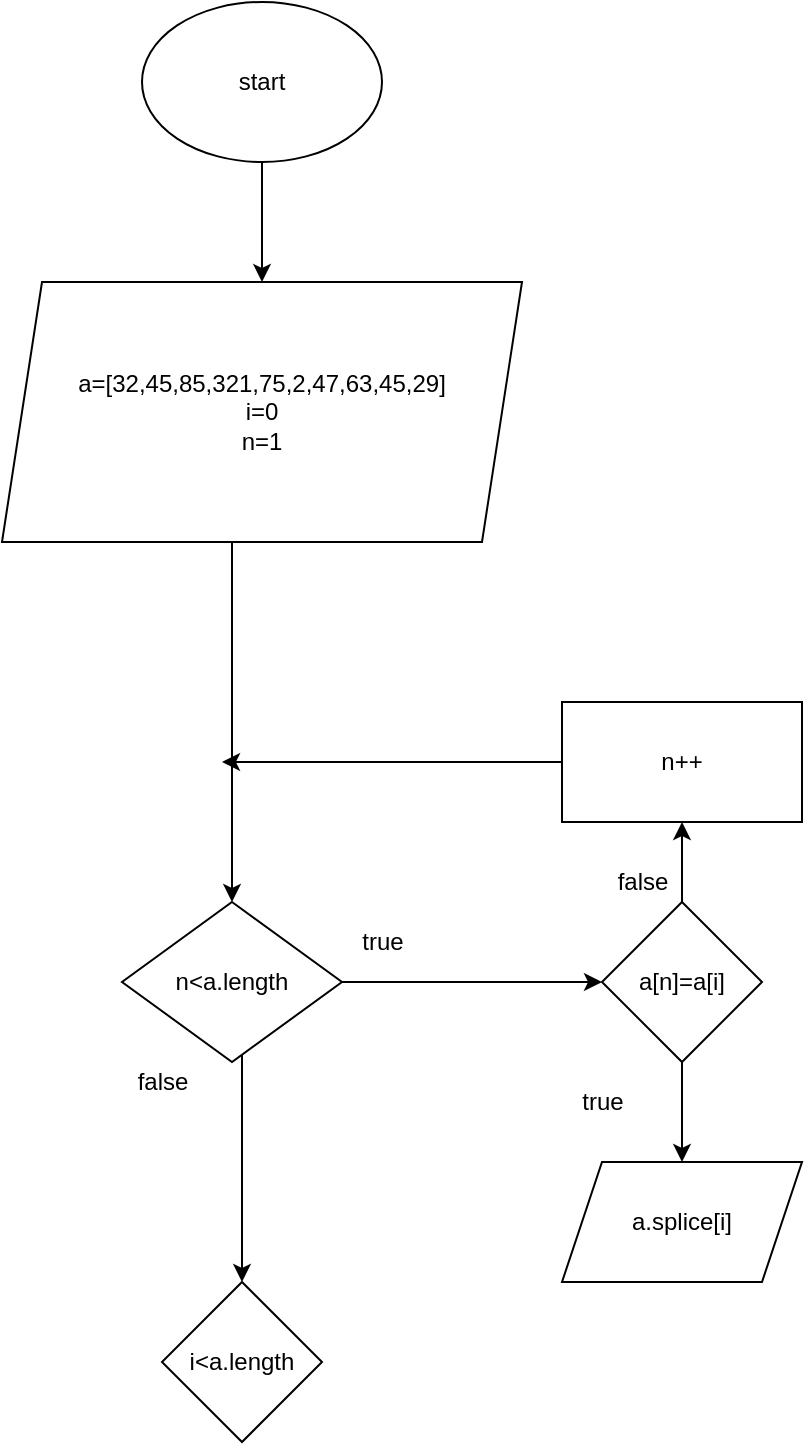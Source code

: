 <mxfile version="14.7.1" type="github">
  <diagram id="Kh-PGwLWouuLRL4zYxV5" name="Page-1">
    <mxGraphModel dx="868" dy="450" grid="1" gridSize="10" guides="1" tooltips="1" connect="1" arrows="1" fold="1" page="1" pageScale="1" pageWidth="850" pageHeight="1100" math="0" shadow="0">
      <root>
        <mxCell id="0" />
        <mxCell id="1" parent="0" />
        <mxCell id="y3vNPTUZ4GtQ7SvDfzAE-3" style="edgeStyle=orthogonalEdgeStyle;rounded=0;orthogonalLoop=1;jettySize=auto;html=1;" parent="1" source="y3vNPTUZ4GtQ7SvDfzAE-1" target="y3vNPTUZ4GtQ7SvDfzAE-2" edge="1">
          <mxGeometry relative="1" as="geometry" />
        </mxCell>
        <mxCell id="y3vNPTUZ4GtQ7SvDfzAE-1" value="start" style="ellipse;whiteSpace=wrap;html=1;" parent="1" vertex="1">
          <mxGeometry x="150" width="120" height="80" as="geometry" />
        </mxCell>
        <mxCell id="y3vNPTUZ4GtQ7SvDfzAE-6" style="edgeStyle=orthogonalEdgeStyle;rounded=0;orthogonalLoop=1;jettySize=auto;html=1;entryX=0.5;entryY=0;entryDx=0;entryDy=0;" parent="1" source="y3vNPTUZ4GtQ7SvDfzAE-2" target="y3vNPTUZ4GtQ7SvDfzAE-5" edge="1">
          <mxGeometry relative="1" as="geometry">
            <Array as="points">
              <mxPoint x="195" y="330" />
              <mxPoint x="195" y="330" />
            </Array>
          </mxGeometry>
        </mxCell>
        <mxCell id="y3vNPTUZ4GtQ7SvDfzAE-2" value="a=[32,45,85,321,75,2,47,63,45,29]&lt;br&gt;i=0&lt;br&gt;n=1" style="shape=parallelogram;perimeter=parallelogramPerimeter;whiteSpace=wrap;html=1;fixedSize=1;" parent="1" vertex="1">
          <mxGeometry x="80" y="140" width="260" height="130" as="geometry" />
        </mxCell>
        <mxCell id="y3vNPTUZ4GtQ7SvDfzAE-10" value="" style="edgeStyle=orthogonalEdgeStyle;rounded=0;orthogonalLoop=1;jettySize=auto;html=1;" parent="1" source="y3vNPTUZ4GtQ7SvDfzAE-5" edge="1">
          <mxGeometry relative="1" as="geometry">
            <mxPoint x="380" y="490" as="targetPoint" />
          </mxGeometry>
        </mxCell>
        <mxCell id="y3vNPTUZ4GtQ7SvDfzAE-28" value="" style="edgeStyle=orthogonalEdgeStyle;rounded=0;orthogonalLoop=1;jettySize=auto;html=1;" parent="1" source="y3vNPTUZ4GtQ7SvDfzAE-5" edge="1">
          <mxGeometry relative="1" as="geometry">
            <mxPoint x="200" y="640" as="targetPoint" />
            <Array as="points">
              <mxPoint x="200" y="620" />
              <mxPoint x="200" y="620" />
            </Array>
          </mxGeometry>
        </mxCell>
        <mxCell id="y3vNPTUZ4GtQ7SvDfzAE-5" value="n&amp;lt;a.length" style="rhombus;whiteSpace=wrap;html=1;" parent="1" vertex="1">
          <mxGeometry x="140" y="450" width="110" height="80" as="geometry" />
        </mxCell>
        <mxCell id="y3vNPTUZ4GtQ7SvDfzAE-11" value="true" style="text;html=1;align=center;verticalAlign=middle;resizable=0;points=[];autosize=1;strokeColor=none;" parent="1" vertex="1">
          <mxGeometry x="250" y="460" width="40" height="20" as="geometry" />
        </mxCell>
        <mxCell id="y3vNPTUZ4GtQ7SvDfzAE-24" value="false" style="text;html=1;align=center;verticalAlign=middle;resizable=0;points=[];autosize=1;strokeColor=none;" parent="1" vertex="1">
          <mxGeometry x="140" y="530" width="40" height="20" as="geometry" />
        </mxCell>
        <mxCell id="Rs8c3TWV6c2h5PkWgY3D-41" style="edgeStyle=orthogonalEdgeStyle;rounded=0;orthogonalLoop=1;jettySize=auto;html=1;entryX=0.5;entryY=0;entryDx=0;entryDy=0;" edge="1" parent="1" source="Rs8c3TWV6c2h5PkWgY3D-39" target="Rs8c3TWV6c2h5PkWgY3D-40">
          <mxGeometry relative="1" as="geometry" />
        </mxCell>
        <mxCell id="Rs8c3TWV6c2h5PkWgY3D-45" style="edgeStyle=orthogonalEdgeStyle;rounded=0;orthogonalLoop=1;jettySize=auto;html=1;exitX=0.5;exitY=0;exitDx=0;exitDy=0;entryX=0.5;entryY=1;entryDx=0;entryDy=0;" edge="1" parent="1" source="Rs8c3TWV6c2h5PkWgY3D-39" target="Rs8c3TWV6c2h5PkWgY3D-44">
          <mxGeometry relative="1" as="geometry" />
        </mxCell>
        <mxCell id="Rs8c3TWV6c2h5PkWgY3D-39" value="a[n]=a[i]" style="rhombus;whiteSpace=wrap;html=1;" vertex="1" parent="1">
          <mxGeometry x="380" y="450" width="80" height="80" as="geometry" />
        </mxCell>
        <mxCell id="Rs8c3TWV6c2h5PkWgY3D-40" value="a.splice[i]" style="shape=parallelogram;perimeter=parallelogramPerimeter;whiteSpace=wrap;html=1;fixedSize=1;" vertex="1" parent="1">
          <mxGeometry x="360" y="580" width="120" height="60" as="geometry" />
        </mxCell>
        <mxCell id="Rs8c3TWV6c2h5PkWgY3D-42" value="true" style="text;html=1;align=center;verticalAlign=middle;resizable=0;points=[];autosize=1;strokeColor=none;" vertex="1" parent="1">
          <mxGeometry x="360" y="540" width="40" height="20" as="geometry" />
        </mxCell>
        <mxCell id="Rs8c3TWV6c2h5PkWgY3D-46" style="edgeStyle=orthogonalEdgeStyle;rounded=0;orthogonalLoop=1;jettySize=auto;html=1;" edge="1" parent="1" source="Rs8c3TWV6c2h5PkWgY3D-44">
          <mxGeometry relative="1" as="geometry">
            <mxPoint x="190" y="380" as="targetPoint" />
          </mxGeometry>
        </mxCell>
        <mxCell id="Rs8c3TWV6c2h5PkWgY3D-44" value="n++" style="rounded=0;whiteSpace=wrap;html=1;" vertex="1" parent="1">
          <mxGeometry x="360" y="350" width="120" height="60" as="geometry" />
        </mxCell>
        <mxCell id="Rs8c3TWV6c2h5PkWgY3D-47" value="false" style="text;html=1;align=center;verticalAlign=middle;resizable=0;points=[];autosize=1;strokeColor=none;" vertex="1" parent="1">
          <mxGeometry x="380" y="430" width="40" height="20" as="geometry" />
        </mxCell>
        <mxCell id="Rs8c3TWV6c2h5PkWgY3D-50" value="i&amp;lt;a.length" style="rhombus;whiteSpace=wrap;html=1;" vertex="1" parent="1">
          <mxGeometry x="160" y="640" width="80" height="80" as="geometry" />
        </mxCell>
      </root>
    </mxGraphModel>
  </diagram>
</mxfile>
